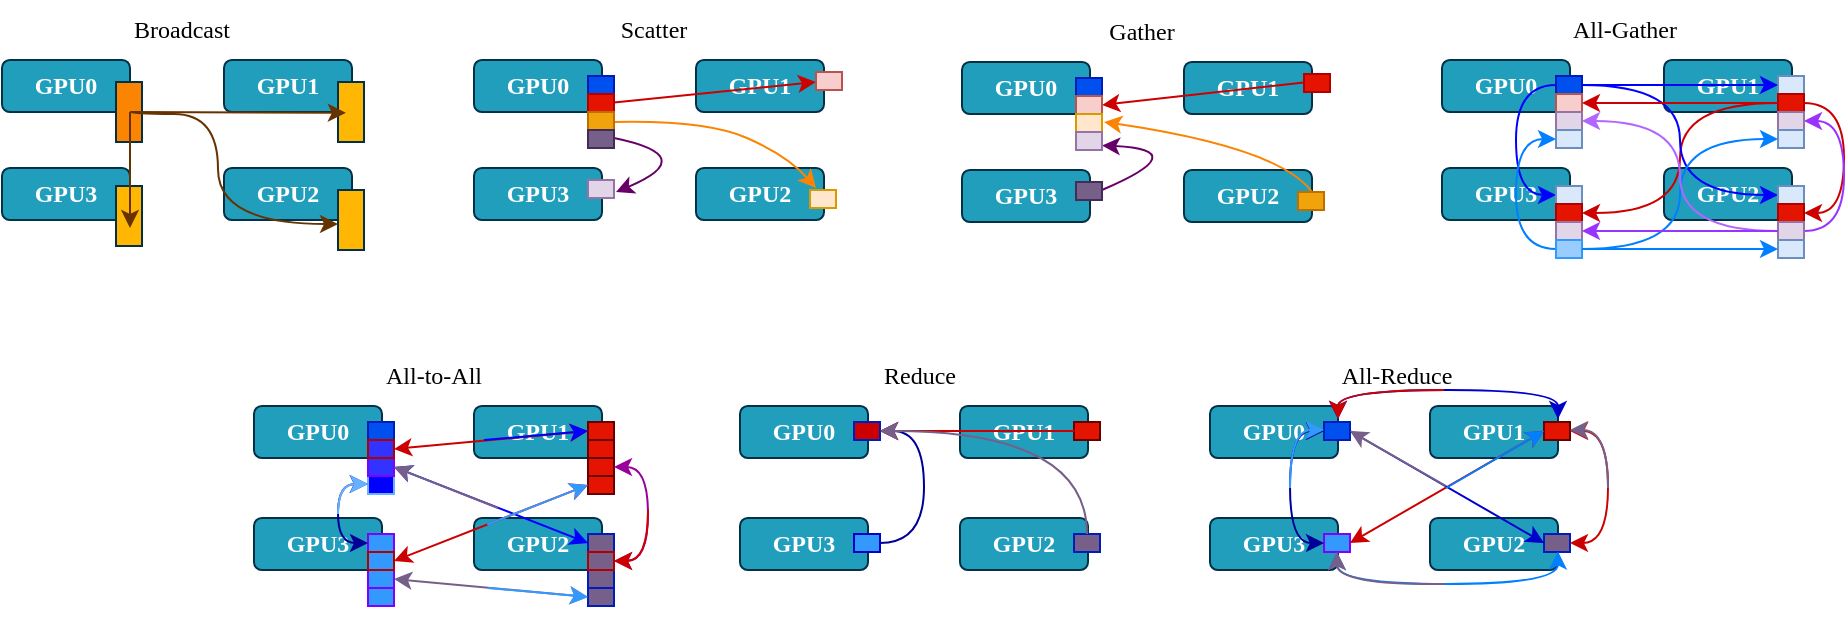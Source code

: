 <mxfile version="24.2.3" type="device">
  <diagram name="第 1 页" id="zwq7Ah3HIojLBDC0oGIu">
    <mxGraphModel dx="2390" dy="1402" grid="0" gridSize="10" guides="1" tooltips="1" connect="1" arrows="1" fold="1" page="1" pageScale="1" pageWidth="827" pageHeight="1169" math="0" shadow="0">
      <root>
        <mxCell id="0" />
        <mxCell id="1" parent="0" />
        <mxCell id="B3LrJPc8B4tYeZxi1916-1" value="&lt;b&gt;&lt;font color=&quot;#ffffff&quot; face=&quot;Verdana&quot;&gt;GPU0&lt;/font&gt;&lt;/b&gt;" style="rounded=1;whiteSpace=wrap;html=1;fillColor=#219EBC;strokeColor=#023047;" parent="1" vertex="1">
          <mxGeometry x="65" y="133" width="64" height="26" as="geometry" />
        </mxCell>
        <mxCell id="B3LrJPc8B4tYeZxi1916-2" value="&lt;b&gt;&lt;font color=&quot;#ffffff&quot; face=&quot;Verdana&quot;&gt;GPU1&lt;/font&gt;&lt;/b&gt;" style="rounded=1;whiteSpace=wrap;html=1;fillColor=#219EBC;strokeColor=#023047;" parent="1" vertex="1">
          <mxGeometry x="176" y="133" width="64" height="26" as="geometry" />
        </mxCell>
        <mxCell id="B3LrJPc8B4tYeZxi1916-3" value="&lt;b&gt;&lt;font color=&quot;#ffffff&quot; face=&quot;Verdana&quot;&gt;GPU2&lt;/font&gt;&lt;/b&gt;" style="rounded=1;whiteSpace=wrap;html=1;fillColor=#219EBC;strokeColor=#023047;" parent="1" vertex="1">
          <mxGeometry x="176" y="187" width="64" height="26" as="geometry" />
        </mxCell>
        <mxCell id="B3LrJPc8B4tYeZxi1916-4" value="&lt;b&gt;&lt;font color=&quot;#ffffff&quot; face=&quot;Verdana&quot;&gt;GPU3&lt;/font&gt;&lt;/b&gt;" style="rounded=1;whiteSpace=wrap;html=1;fillColor=#219EBC;strokeColor=#023047;" parent="1" vertex="1">
          <mxGeometry x="65" y="187" width="64" height="26" as="geometry" />
        </mxCell>
        <mxCell id="B3LrJPc8B4tYeZxi1916-5" value="" style="rounded=0;whiteSpace=wrap;html=1;fillColor=#FB8402;strokeColor=#023047;" parent="1" vertex="1">
          <mxGeometry x="122" y="144" width="13" height="30" as="geometry" />
        </mxCell>
        <mxCell id="B3LrJPc8B4tYeZxi1916-6" value="" style="rounded=0;whiteSpace=wrap;html=1;fillColor=#FFB703;strokeColor=#023047;" parent="1" vertex="1">
          <mxGeometry x="233" y="144" width="13" height="30" as="geometry" />
        </mxCell>
        <mxCell id="B3LrJPc8B4tYeZxi1916-8" value="" style="rounded=0;whiteSpace=wrap;html=1;fillColor=#FFB703;strokeColor=#023047;" parent="1" vertex="1">
          <mxGeometry x="233" y="198" width="13" height="30" as="geometry" />
        </mxCell>
        <mxCell id="B3LrJPc8B4tYeZxi1916-9" value="" style="rounded=0;whiteSpace=wrap;html=1;fillColor=#FFB703;strokeColor=#023047;" parent="1" vertex="1">
          <mxGeometry x="122" y="196" width="13" height="30" as="geometry" />
        </mxCell>
        <mxCell id="B3LrJPc8B4tYeZxi1916-10" value="" style="endArrow=classic;html=1;rounded=0;entryX=0.952;entryY=1.015;entryDx=0;entryDy=0;entryPerimeter=0;strokeColor=#663300;strokeWidth=1;" parent="1" target="B3LrJPc8B4tYeZxi1916-2" edge="1">
          <mxGeometry width="50" height="50" relative="1" as="geometry">
            <mxPoint x="129" y="159.005" as="sourcePoint" />
            <mxPoint x="227" y="152.44" as="targetPoint" />
          </mxGeometry>
        </mxCell>
        <mxCell id="B3LrJPc8B4tYeZxi1916-11" value="" style="endArrow=classic;html=1;rounded=0;strokeColor=#663300;strokeWidth=1;edgeStyle=orthogonalEdgeStyle;curved=1;" parent="1" target="B3LrJPc8B4tYeZxi1916-8" edge="1">
          <mxGeometry width="50" height="50" relative="1" as="geometry">
            <mxPoint x="129" y="159" as="sourcePoint" />
            <mxPoint x="228" y="192" as="targetPoint" />
            <Array as="points">
              <mxPoint x="173" y="160" />
              <mxPoint x="173" y="215" />
            </Array>
          </mxGeometry>
        </mxCell>
        <mxCell id="B3LrJPc8B4tYeZxi1916-12" value="" style="endArrow=classic;html=1;rounded=0;strokeColor=#663300;strokeWidth=1;" parent="1" edge="1">
          <mxGeometry width="50" height="50" relative="1" as="geometry">
            <mxPoint x="129" y="159" as="sourcePoint" />
            <mxPoint x="129" y="217" as="targetPoint" />
            <Array as="points">
              <mxPoint x="129" y="170" />
            </Array>
          </mxGeometry>
        </mxCell>
        <mxCell id="B3LrJPc8B4tYeZxi1916-16" value="&lt;font face=&quot;Verdana&quot;&gt;Broadcast&lt;/font&gt;" style="text;html=1;align=center;verticalAlign=middle;whiteSpace=wrap;rounded=0;" parent="1" vertex="1">
          <mxGeometry x="125" y="103" width="60" height="30" as="geometry" />
        </mxCell>
        <mxCell id="B3LrJPc8B4tYeZxi1916-17" value="&lt;b&gt;&lt;font color=&quot;#ffffff&quot; face=&quot;Verdana&quot;&gt;GPU0&lt;/font&gt;&lt;/b&gt;" style="rounded=1;whiteSpace=wrap;html=1;fillColor=#219EBC;strokeColor=#023047;" parent="1" vertex="1">
          <mxGeometry x="301" y="133" width="64" height="26" as="geometry" />
        </mxCell>
        <mxCell id="B3LrJPc8B4tYeZxi1916-18" value="&lt;b&gt;&lt;font color=&quot;#ffffff&quot; face=&quot;Verdana&quot;&gt;GPU1&lt;/font&gt;&lt;/b&gt;" style="rounded=1;whiteSpace=wrap;html=1;fillColor=#219EBC;strokeColor=#023047;" parent="1" vertex="1">
          <mxGeometry x="412" y="133" width="64" height="26" as="geometry" />
        </mxCell>
        <mxCell id="B3LrJPc8B4tYeZxi1916-19" value="&lt;b&gt;&lt;font color=&quot;#ffffff&quot; face=&quot;Verdana&quot;&gt;GPU2&lt;/font&gt;&lt;/b&gt;" style="rounded=1;whiteSpace=wrap;html=1;fillColor=#219EBC;strokeColor=#023047;" parent="1" vertex="1">
          <mxGeometry x="412" y="187" width="64" height="26" as="geometry" />
        </mxCell>
        <mxCell id="B3LrJPc8B4tYeZxi1916-20" value="&lt;b&gt;&lt;font color=&quot;#ffffff&quot; face=&quot;Verdana&quot;&gt;GPU3&lt;/font&gt;&lt;/b&gt;" style="rounded=1;whiteSpace=wrap;html=1;fillColor=#219EBC;strokeColor=#023047;" parent="1" vertex="1">
          <mxGeometry x="301" y="187" width="64" height="26" as="geometry" />
        </mxCell>
        <mxCell id="B3LrJPc8B4tYeZxi1916-25" value="" style="endArrow=classic;html=1;rounded=0;strokeColor=#CC0000;strokeWidth=1;" parent="1" edge="1">
          <mxGeometry width="50" height="50" relative="1" as="geometry">
            <mxPoint x="371" y="154.265" as="sourcePoint" />
            <mxPoint x="472" y="144" as="targetPoint" />
          </mxGeometry>
        </mxCell>
        <mxCell id="B3LrJPc8B4tYeZxi1916-26" value="" style="endArrow=classic;html=1;rounded=0;strokeColor=#FB8402;strokeWidth=1;curved=1;" parent="1" edge="1">
          <mxGeometry width="50" height="50" relative="1" as="geometry">
            <mxPoint x="371" y="164" as="sourcePoint" />
            <mxPoint x="472" y="197" as="targetPoint" />
            <Array as="points">
              <mxPoint x="417" y="163" />
              <mxPoint x="458" y="181" />
            </Array>
          </mxGeometry>
        </mxCell>
        <mxCell id="B3LrJPc8B4tYeZxi1916-27" value="" style="endArrow=classic;html=1;rounded=0;strokeColor=#660066;strokeWidth=1;curved=1;" parent="1" edge="1">
          <mxGeometry width="50" height="50" relative="1" as="geometry">
            <mxPoint x="371" y="172" as="sourcePoint" />
            <mxPoint x="372" y="199" as="targetPoint" />
            <Array as="points">
              <mxPoint x="371" y="172" />
              <mxPoint x="415" y="181" />
            </Array>
          </mxGeometry>
        </mxCell>
        <mxCell id="B3LrJPc8B4tYeZxi1916-28" value="&lt;font face=&quot;Verdana&quot;&gt;Scatter&lt;/font&gt;" style="text;html=1;align=center;verticalAlign=middle;whiteSpace=wrap;rounded=0;" parent="1" vertex="1">
          <mxGeometry x="361" y="103" width="60" height="30" as="geometry" />
        </mxCell>
        <mxCell id="B3LrJPc8B4tYeZxi1916-31" value="" style="rounded=0;whiteSpace=wrap;html=1;fillColor=#0050ef;strokeColor=#001DBC;fontColor=#ffffff;" parent="1" vertex="1">
          <mxGeometry x="358" y="141" width="13" height="9" as="geometry" />
        </mxCell>
        <mxCell id="B3LrJPc8B4tYeZxi1916-32" value="" style="rounded=0;whiteSpace=wrap;html=1;fillColor=#e51400;strokeColor=#B20000;fontColor=#ffffff;" parent="1" vertex="1">
          <mxGeometry x="358" y="150" width="13" height="9" as="geometry" />
        </mxCell>
        <mxCell id="B3LrJPc8B4tYeZxi1916-33" value="" style="rounded=0;whiteSpace=wrap;html=1;fillColor=#f0a30a;strokeColor=#BD7000;fontColor=#000000;" parent="1" vertex="1">
          <mxGeometry x="358" y="159" width="13" height="9" as="geometry" />
        </mxCell>
        <mxCell id="B3LrJPc8B4tYeZxi1916-34" value="" style="rounded=0;whiteSpace=wrap;html=1;fillColor=#76608a;strokeColor=#432D57;fontColor=#ffffff;" parent="1" vertex="1">
          <mxGeometry x="358" y="168" width="13" height="9" as="geometry" />
        </mxCell>
        <mxCell id="B3LrJPc8B4tYeZxi1916-36" value="" style="rounded=0;whiteSpace=wrap;html=1;fillColor=#f8cecc;strokeColor=#b85450;" parent="1" vertex="1">
          <mxGeometry x="472" y="139" width="13" height="9" as="geometry" />
        </mxCell>
        <mxCell id="B3LrJPc8B4tYeZxi1916-39" value="" style="rounded=0;whiteSpace=wrap;html=1;fillColor=#ffe6cc;strokeColor=#d79b00;" parent="1" vertex="1">
          <mxGeometry x="469" y="198" width="13" height="9" as="geometry" />
        </mxCell>
        <mxCell id="B3LrJPc8B4tYeZxi1916-40" value="" style="rounded=0;whiteSpace=wrap;html=1;fillColor=#e1d5e7;strokeColor=#9673a6;" parent="1" vertex="1">
          <mxGeometry x="358" y="193" width="13" height="9" as="geometry" />
        </mxCell>
        <mxCell id="B3LrJPc8B4tYeZxi1916-41" value="&lt;b&gt;&lt;font color=&quot;#ffffff&quot; face=&quot;Verdana&quot;&gt;GPU0&lt;/font&gt;&lt;/b&gt;" style="rounded=1;whiteSpace=wrap;html=1;fillColor=#219EBC;strokeColor=#023047;" parent="1" vertex="1">
          <mxGeometry x="545" y="134" width="64" height="26" as="geometry" />
        </mxCell>
        <mxCell id="B3LrJPc8B4tYeZxi1916-42" value="&lt;b&gt;&lt;font color=&quot;#ffffff&quot; face=&quot;Verdana&quot;&gt;GPU1&lt;/font&gt;&lt;/b&gt;" style="rounded=1;whiteSpace=wrap;html=1;fillColor=#219EBC;strokeColor=#023047;" parent="1" vertex="1">
          <mxGeometry x="656" y="134" width="64" height="26" as="geometry" />
        </mxCell>
        <mxCell id="B3LrJPc8B4tYeZxi1916-43" value="&lt;b&gt;&lt;font color=&quot;#ffffff&quot; face=&quot;Verdana&quot;&gt;GPU2&lt;/font&gt;&lt;/b&gt;" style="rounded=1;whiteSpace=wrap;html=1;fillColor=#219EBC;strokeColor=#023047;" parent="1" vertex="1">
          <mxGeometry x="656" y="188" width="64" height="26" as="geometry" />
        </mxCell>
        <mxCell id="B3LrJPc8B4tYeZxi1916-44" value="&lt;b&gt;&lt;font color=&quot;#ffffff&quot; face=&quot;Verdana&quot;&gt;GPU3&lt;/font&gt;&lt;/b&gt;" style="rounded=1;whiteSpace=wrap;html=1;fillColor=#219EBC;strokeColor=#023047;" parent="1" vertex="1">
          <mxGeometry x="545" y="188" width="64" height="26" as="geometry" />
        </mxCell>
        <mxCell id="B3LrJPc8B4tYeZxi1916-45" value="" style="endArrow=classic;html=1;rounded=0;strokeColor=#CC0000;strokeWidth=1;entryX=1;entryY=0.5;entryDx=0;entryDy=0;" parent="1" target="B3LrJPc8B4tYeZxi1916-50" edge="1">
          <mxGeometry width="50" height="50" relative="1" as="geometry">
            <mxPoint x="716" y="144.265" as="sourcePoint" />
            <mxPoint x="817" y="134" as="targetPoint" />
          </mxGeometry>
        </mxCell>
        <mxCell id="B3LrJPc8B4tYeZxi1916-46" value="" style="endArrow=classic;html=1;rounded=0;strokeColor=#FB8402;strokeWidth=1;curved=1;" parent="1" edge="1">
          <mxGeometry width="50" height="50" relative="1" as="geometry">
            <mxPoint x="720" y="199" as="sourcePoint" />
            <mxPoint x="616" y="164" as="targetPoint" />
            <Array as="points">
              <mxPoint x="704" y="177" />
            </Array>
          </mxGeometry>
        </mxCell>
        <mxCell id="B3LrJPc8B4tYeZxi1916-47" value="" style="endArrow=classic;html=1;rounded=0;strokeColor=#660066;strokeWidth=1;curved=1;entryX=1;entryY=0.75;entryDx=0;entryDy=0;" parent="1" target="B3LrJPc8B4tYeZxi1916-52" edge="1">
          <mxGeometry width="50" height="50" relative="1" as="geometry">
            <mxPoint x="615" y="198" as="sourcePoint" />
            <mxPoint x="616" y="225" as="targetPoint" />
            <Array as="points">
              <mxPoint x="615" y="198" />
              <mxPoint x="662" y="178" />
            </Array>
          </mxGeometry>
        </mxCell>
        <mxCell id="B3LrJPc8B4tYeZxi1916-48" value="&lt;font face=&quot;Verdana&quot;&gt;Gather&lt;/font&gt;" style="text;html=1;align=center;verticalAlign=middle;whiteSpace=wrap;rounded=0;" parent="1" vertex="1">
          <mxGeometry x="605" y="104" width="60" height="30" as="geometry" />
        </mxCell>
        <mxCell id="B3LrJPc8B4tYeZxi1916-49" value="" style="rounded=0;whiteSpace=wrap;html=1;fillColor=#0050ef;strokeColor=#001DBC;fontColor=#ffffff;" parent="1" vertex="1">
          <mxGeometry x="602" y="142" width="13" height="9" as="geometry" />
        </mxCell>
        <mxCell id="B3LrJPc8B4tYeZxi1916-50" value="" style="rounded=0;whiteSpace=wrap;html=1;fillColor=#f8cecc;strokeColor=#b85450;" parent="1" vertex="1">
          <mxGeometry x="602" y="151" width="13" height="9" as="geometry" />
        </mxCell>
        <mxCell id="B3LrJPc8B4tYeZxi1916-51" value="" style="rounded=0;whiteSpace=wrap;html=1;fillColor=#ffe6cc;strokeColor=#d79b00;" parent="1" vertex="1">
          <mxGeometry x="602" y="160" width="13" height="9" as="geometry" />
        </mxCell>
        <mxCell id="B3LrJPc8B4tYeZxi1916-52" value="" style="rounded=0;whiteSpace=wrap;html=1;fillColor=#e1d5e7;strokeColor=#9673a6;textShadow=1;shadow=0;glass=0;fillStyle=auto;" parent="1" vertex="1">
          <mxGeometry x="602" y="169" width="13" height="9" as="geometry" />
        </mxCell>
        <mxCell id="B3LrJPc8B4tYeZxi1916-53" value="" style="rounded=0;whiteSpace=wrap;html=1;fillColor=#e51400;strokeColor=#B20000;fontColor=#ffffff;" parent="1" vertex="1">
          <mxGeometry x="716" y="140" width="13" height="9" as="geometry" />
        </mxCell>
        <mxCell id="B3LrJPc8B4tYeZxi1916-54" value="" style="rounded=0;whiteSpace=wrap;html=1;fillColor=#f0a30a;strokeColor=#BD7000;fontColor=#000000;" parent="1" vertex="1">
          <mxGeometry x="713" y="199" width="13" height="9" as="geometry" />
        </mxCell>
        <mxCell id="B3LrJPc8B4tYeZxi1916-55" value="" style="rounded=0;whiteSpace=wrap;html=1;fillColor=#76608a;strokeColor=#432D57;fontColor=#ffffff;" parent="1" vertex="1">
          <mxGeometry x="602" y="194" width="13" height="9" as="geometry" />
        </mxCell>
        <mxCell id="B3LrJPc8B4tYeZxi1916-57" value="&lt;b&gt;&lt;font color=&quot;#ffffff&quot; face=&quot;Verdana&quot;&gt;GPU0&lt;/font&gt;&lt;/b&gt;" style="rounded=1;whiteSpace=wrap;html=1;fillColor=#219EBC;strokeColor=#023047;" parent="1" vertex="1">
          <mxGeometry x="785" y="133" width="64" height="26" as="geometry" />
        </mxCell>
        <mxCell id="B3LrJPc8B4tYeZxi1916-58" value="&lt;b&gt;&lt;font color=&quot;#ffffff&quot; face=&quot;Verdana&quot;&gt;GPU1&lt;/font&gt;&lt;/b&gt;" style="rounded=1;whiteSpace=wrap;html=1;fillColor=#219EBC;strokeColor=#023047;" parent="1" vertex="1">
          <mxGeometry x="896" y="133" width="64" height="26" as="geometry" />
        </mxCell>
        <mxCell id="B3LrJPc8B4tYeZxi1916-59" value="&lt;b&gt;&lt;font color=&quot;#ffffff&quot; face=&quot;Verdana&quot;&gt;GPU2&lt;/font&gt;&lt;/b&gt;" style="rounded=1;whiteSpace=wrap;html=1;fillColor=#219EBC;strokeColor=#023047;" parent="1" vertex="1">
          <mxGeometry x="896" y="187" width="64" height="26" as="geometry" />
        </mxCell>
        <mxCell id="B3LrJPc8B4tYeZxi1916-60" value="&lt;b&gt;&lt;font color=&quot;#ffffff&quot; face=&quot;Verdana&quot;&gt;GPU3&lt;/font&gt;&lt;/b&gt;" style="rounded=1;whiteSpace=wrap;html=1;fillColor=#219EBC;strokeColor=#023047;" parent="1" vertex="1">
          <mxGeometry x="785" y="187" width="64" height="26" as="geometry" />
        </mxCell>
        <mxCell id="B3LrJPc8B4tYeZxi1916-61" value="" style="endArrow=classic;html=1;rounded=0;strokeColor=#CC0000;strokeWidth=1;entryX=1;entryY=0.5;entryDx=0;entryDy=0;exitX=0;exitY=0.5;exitDx=0;exitDy=0;edgeStyle=orthogonalEdgeStyle;curved=1;" parent="1" source="B3LrJPc8B4tYeZxi1916-73" target="ndAY2oqiAzXvs3wGyAX--19" edge="1">
          <mxGeometry width="50" height="50" relative="1" as="geometry">
            <mxPoint x="956" y="143.265" as="sourcePoint" />
            <mxPoint x="1057" y="133" as="targetPoint" />
          </mxGeometry>
        </mxCell>
        <mxCell id="B3LrJPc8B4tYeZxi1916-64" value="&lt;font face=&quot;Verdana&quot;&gt;All-Gather&lt;/font&gt;" style="text;html=1;align=center;verticalAlign=middle;whiteSpace=wrap;rounded=0;" parent="1" vertex="1">
          <mxGeometry x="839" y="103" width="75" height="30" as="geometry" />
        </mxCell>
        <mxCell id="ndAY2oqiAzXvs3wGyAX--34" value="" style="edgeStyle=orthogonalEdgeStyle;rounded=0;orthogonalLoop=1;jettySize=auto;html=1;entryX=0;entryY=0.5;entryDx=0;entryDy=0;exitX=0;exitY=0.5;exitDx=0;exitDy=0;curved=1;strokeColor=#0000FF;" edge="1" parent="1" source="B3LrJPc8B4tYeZxi1916-65" target="ndAY2oqiAzXvs3wGyAX--18">
          <mxGeometry relative="1" as="geometry" />
        </mxCell>
        <mxCell id="B3LrJPc8B4tYeZxi1916-65" value="" style="rounded=0;whiteSpace=wrap;html=1;fillColor=#0050ef;strokeColor=#001DBC;fontColor=#ffffff;" parent="1" vertex="1">
          <mxGeometry x="842" y="141" width="13" height="9" as="geometry" />
        </mxCell>
        <mxCell id="B3LrJPc8B4tYeZxi1916-66" value="" style="rounded=0;whiteSpace=wrap;html=1;fillColor=#f8cecc;strokeColor=#b85450;" parent="1" vertex="1">
          <mxGeometry x="842" y="150" width="13" height="9" as="geometry" />
        </mxCell>
        <mxCell id="B3LrJPc8B4tYeZxi1916-67" value="" style="rounded=0;whiteSpace=wrap;html=1;fillColor=#E1D5E7;strokeColor=#9673A6;" parent="1" vertex="1">
          <mxGeometry x="842" y="159" width="13" height="9" as="geometry" />
        </mxCell>
        <mxCell id="B3LrJPc8B4tYeZxi1916-68" value="" style="rounded=0;whiteSpace=wrap;html=1;fillColor=#DAE8FC;strokeColor=#6C8EBF;textShadow=1;shadow=0;glass=0;fillStyle=auto;" parent="1" vertex="1">
          <mxGeometry x="842" y="168" width="13" height="9" as="geometry" />
        </mxCell>
        <mxCell id="B3LrJPc8B4tYeZxi1916-72" value="" style="rounded=0;whiteSpace=wrap;html=1;fillColor=#dae8fc;strokeColor=#6c8ebf;" parent="1" vertex="1">
          <mxGeometry x="953" y="141" width="13" height="9" as="geometry" />
        </mxCell>
        <mxCell id="ndAY2oqiAzXvs3wGyAX--31" value="" style="edgeStyle=orthogonalEdgeStyle;rounded=0;orthogonalLoop=1;jettySize=auto;html=1;entryX=1;entryY=0.5;entryDx=0;entryDy=0;exitX=1;exitY=0.5;exitDx=0;exitDy=0;curved=1;strokeColor=#CC0000;" edge="1" parent="1" source="B3LrJPc8B4tYeZxi1916-73" target="ndAY2oqiAzXvs3wGyAX--15">
          <mxGeometry relative="1" as="geometry">
            <mxPoint x="1046" y="154.5" as="targetPoint" />
          </mxGeometry>
        </mxCell>
        <mxCell id="B3LrJPc8B4tYeZxi1916-73" value="" style="rounded=0;whiteSpace=wrap;html=1;fillColor=#e51400;strokeColor=#B20000;fontColor=#ffffff;" parent="1" vertex="1">
          <mxGeometry x="953" y="150" width="13" height="9" as="geometry" />
        </mxCell>
        <mxCell id="B3LrJPc8B4tYeZxi1916-74" value="" style="rounded=0;whiteSpace=wrap;html=1;fillColor=#E1D5E7;strokeColor=#9673A6;" parent="1" vertex="1">
          <mxGeometry x="953" y="159" width="13" height="9" as="geometry" />
        </mxCell>
        <mxCell id="B3LrJPc8B4tYeZxi1916-75" value="" style="rounded=0;whiteSpace=wrap;html=1;fillColor=#DAE8FC;strokeColor=#6C8EBF;textShadow=1;shadow=0;glass=0;fillStyle=auto;" parent="1" vertex="1">
          <mxGeometry x="953" y="168" width="13" height="9" as="geometry" />
        </mxCell>
        <mxCell id="B3LrJPc8B4tYeZxi1916-76" value="" style="endArrow=classic;html=1;rounded=0;strokeColor=#0000FF;strokeWidth=1;entryX=0;entryY=0.5;entryDx=0;entryDy=0;exitX=1;exitY=0.5;exitDx=0;exitDy=0;edgeStyle=orthogonalEdgeStyle;curved=1;" parent="1" target="ndAY2oqiAzXvs3wGyAX--14" edge="1" source="B3LrJPc8B4tYeZxi1916-65">
          <mxGeometry width="50" height="50" relative="1" as="geometry">
            <mxPoint x="875" y="141" as="sourcePoint" />
            <mxPoint x="956" y="134" as="targetPoint" />
          </mxGeometry>
        </mxCell>
        <mxCell id="qSj3uGCnu17KBSY90LaT-1" value="&lt;b&gt;&lt;font color=&quot;#ffffff&quot; face=&quot;Verdana&quot;&gt;GPU0&lt;/font&gt;&lt;/b&gt;" style="rounded=1;whiteSpace=wrap;html=1;fillColor=#219EBC;strokeColor=#023047;" parent="1" vertex="1">
          <mxGeometry x="191" y="306" width="64" height="26" as="geometry" />
        </mxCell>
        <mxCell id="qSj3uGCnu17KBSY90LaT-8" value="&lt;font face=&quot;Verdana&quot;&gt;All-to-All&lt;/font&gt;" style="text;html=1;align=center;verticalAlign=middle;whiteSpace=wrap;rounded=0;" parent="1" vertex="1">
          <mxGeometry x="251" y="276" width="60" height="30" as="geometry" />
        </mxCell>
        <mxCell id="qSj3uGCnu17KBSY90LaT-9" value="" style="rounded=0;whiteSpace=wrap;html=1;fillColor=#0050ef;strokeColor=#001DBC;fontColor=#ffffff;" parent="1" vertex="1">
          <mxGeometry x="248" y="314" width="13" height="9" as="geometry" />
        </mxCell>
        <mxCell id="qSj3uGCnu17KBSY90LaT-12" value="" style="rounded=0;whiteSpace=wrap;html=1;fillColor=#0000FF;strokeColor=#66B2FF;fontColor=#ffffff;" parent="1" vertex="1">
          <mxGeometry x="248" y="341" width="13" height="9" as="geometry" />
        </mxCell>
        <mxCell id="qSj3uGCnu17KBSY90LaT-11" value="" style="rounded=0;whiteSpace=wrap;html=1;fillColor=#3333FF;strokeColor=#7F00FF;fontColor=#000000;" parent="1" vertex="1">
          <mxGeometry x="248" y="332" width="13" height="9" as="geometry" />
        </mxCell>
        <mxCell id="qSj3uGCnu17KBSY90LaT-10" value="" style="rounded=0;whiteSpace=wrap;html=1;fillColor=#3333FF;strokeColor=#B20000;fontColor=#ffffff;" parent="1" vertex="1">
          <mxGeometry x="248" y="323" width="13" height="9" as="geometry" />
        </mxCell>
        <mxCell id="qSj3uGCnu17KBSY90LaT-26" value="&lt;b&gt;&lt;font color=&quot;#ffffff&quot; face=&quot;Verdana&quot;&gt;GPU1&lt;/font&gt;&lt;/b&gt;" style="rounded=1;whiteSpace=wrap;html=1;fillColor=#219EBC;strokeColor=#023047;" parent="1" vertex="1">
          <mxGeometry x="301" y="306" width="64" height="26" as="geometry" />
        </mxCell>
        <mxCell id="qSj3uGCnu17KBSY90LaT-27" value="" style="rounded=0;whiteSpace=wrap;html=1;fillColor=#E51400;strokeColor=#660000;fontColor=#ffffff;" parent="1" vertex="1">
          <mxGeometry x="358" y="314" width="13" height="9" as="geometry" />
        </mxCell>
        <mxCell id="qSj3uGCnu17KBSY90LaT-28" value="" style="rounded=0;whiteSpace=wrap;html=1;fillColor=#E51400;strokeColor=#660000;fontColor=#ffffff;" parent="1" vertex="1">
          <mxGeometry x="358" y="341" width="13" height="9" as="geometry" />
        </mxCell>
        <mxCell id="qSj3uGCnu17KBSY90LaT-29" value="" style="rounded=0;whiteSpace=wrap;html=1;fillColor=#E51400;strokeColor=#660000;fontColor=#000000;" parent="1" vertex="1">
          <mxGeometry x="358" y="332" width="13" height="9" as="geometry" />
        </mxCell>
        <mxCell id="qSj3uGCnu17KBSY90LaT-30" value="" style="rounded=0;whiteSpace=wrap;html=1;fillColor=#E51400;strokeColor=#660000;fontColor=#ffffff;" parent="1" vertex="1">
          <mxGeometry x="358" y="323" width="13" height="9" as="geometry" />
        </mxCell>
        <mxCell id="qSj3uGCnu17KBSY90LaT-31" value="&lt;b&gt;&lt;font color=&quot;#ffffff&quot; face=&quot;Verdana&quot;&gt;GPU3&lt;/font&gt;&lt;/b&gt;" style="rounded=1;whiteSpace=wrap;html=1;fillColor=#219EBC;strokeColor=#023047;" parent="1" vertex="1">
          <mxGeometry x="191" y="362" width="64" height="26" as="geometry" />
        </mxCell>
        <mxCell id="qSj3uGCnu17KBSY90LaT-32" value="" style="rounded=0;whiteSpace=wrap;html=1;fillColor=#3399FF;strokeColor=#7F00FF;fontColor=#ffffff;" parent="1" vertex="1">
          <mxGeometry x="248" y="370" width="13" height="9" as="geometry" />
        </mxCell>
        <mxCell id="qSj3uGCnu17KBSY90LaT-33" value="" style="rounded=0;whiteSpace=wrap;html=1;fillColor=#3399FF;strokeColor=#7F00FF;fontColor=#ffffff;" parent="1" vertex="1">
          <mxGeometry x="248" y="397" width="13" height="9" as="geometry" />
        </mxCell>
        <mxCell id="qSj3uGCnu17KBSY90LaT-34" value="" style="rounded=0;whiteSpace=wrap;html=1;fillColor=#3399FF;strokeColor=#7F00FF;fontColor=#000000;" parent="1" vertex="1">
          <mxGeometry x="248" y="388" width="13" height="9" as="geometry" />
        </mxCell>
        <mxCell id="qSj3uGCnu17KBSY90LaT-35" value="" style="rounded=0;whiteSpace=wrap;html=1;fillColor=#3399FF;strokeColor=#B20000;fontColor=#ffffff;" parent="1" vertex="1">
          <mxGeometry x="248" y="379" width="13" height="9" as="geometry" />
        </mxCell>
        <mxCell id="qSj3uGCnu17KBSY90LaT-36" value="&lt;b&gt;&lt;font color=&quot;#ffffff&quot; face=&quot;Verdana&quot;&gt;GPU2&lt;/font&gt;&lt;/b&gt;" style="rounded=1;whiteSpace=wrap;html=1;fillColor=#219EBC;strokeColor=#023047;" parent="1" vertex="1">
          <mxGeometry x="301" y="362" width="64" height="26" as="geometry" />
        </mxCell>
        <mxCell id="qSj3uGCnu17KBSY90LaT-37" value="" style="rounded=0;whiteSpace=wrap;html=1;fillColor=#76608A;strokeColor=#001DBC;fontColor=#ffffff;" parent="1" vertex="1">
          <mxGeometry x="358" y="370" width="13" height="9" as="geometry" />
        </mxCell>
        <mxCell id="qSj3uGCnu17KBSY90LaT-38" value="" style="rounded=0;whiteSpace=wrap;html=1;fillColor=#76608A;strokeColor=#001DBC;fontColor=#ffffff;" parent="1" vertex="1">
          <mxGeometry x="358" y="397" width="13" height="9" as="geometry" />
        </mxCell>
        <mxCell id="qSj3uGCnu17KBSY90LaT-39" value="" style="rounded=0;whiteSpace=wrap;html=1;fillColor=#76608A;strokeColor=#001DBC;fontColor=#000000;" parent="1" vertex="1">
          <mxGeometry x="358" y="388" width="13" height="9" as="geometry" />
        </mxCell>
        <mxCell id="qSj3uGCnu17KBSY90LaT-40" value="" style="rounded=0;whiteSpace=wrap;html=1;fillColor=#76608A;strokeColor=#B20000;fontColor=#ffffff;" parent="1" vertex="1">
          <mxGeometry x="358" y="379" width="13" height="9" as="geometry" />
        </mxCell>
        <mxCell id="qSj3uGCnu17KBSY90LaT-41" value="" style="endArrow=classic;startArrow=classic;html=1;rounded=0;entryX=-0.009;entryY=0.441;entryDx=0;entryDy=0;exitX=0;exitY=0.5;exitDx=0;exitDy=0;edgeStyle=orthogonalEdgeStyle;strokeColor=#000099;elbow=vertical;curved=1;entryPerimeter=0;" parent="1" source="qSj3uGCnu17KBSY90LaT-32" target="qSj3uGCnu17KBSY90LaT-12" edge="1">
          <mxGeometry width="50" height="50" relative="1" as="geometry">
            <mxPoint x="289" y="379" as="sourcePoint" />
            <mxPoint x="339" y="329" as="targetPoint" />
            <Array as="points">
              <mxPoint x="233" y="375" />
              <mxPoint x="233" y="345" />
              <mxPoint x="248" y="345" />
            </Array>
          </mxGeometry>
        </mxCell>
        <mxCell id="qSj3uGCnu17KBSY90LaT-42" value="" style="endArrow=classic;startArrow=classic;html=1;rounded=0;exitX=1;exitY=0.5;exitDx=0;exitDy=0;entryX=0;entryY=0.5;entryDx=0;entryDy=0;strokeColor=#CC0000;" parent="1" source="qSj3uGCnu17KBSY90LaT-10" target="qSj3uGCnu17KBSY90LaT-27" edge="1">
          <mxGeometry width="50" height="50" relative="1" as="geometry">
            <mxPoint x="267" y="341" as="sourcePoint" />
            <mxPoint x="317" y="291" as="targetPoint" />
          </mxGeometry>
        </mxCell>
        <mxCell id="qSj3uGCnu17KBSY90LaT-43" value="" style="endArrow=classic;startArrow=classic;html=1;rounded=0;exitX=1;exitY=0.5;exitDx=0;exitDy=0;entryX=0;entryY=0.5;entryDx=0;entryDy=0;strokeColor=#0000FF;" parent="1" source="qSj3uGCnu17KBSY90LaT-11" target="qSj3uGCnu17KBSY90LaT-37" edge="1">
          <mxGeometry width="50" height="50" relative="1" as="geometry">
            <mxPoint x="267" y="341" as="sourcePoint" />
            <mxPoint x="317" y="291" as="targetPoint" />
          </mxGeometry>
        </mxCell>
        <mxCell id="qSj3uGCnu17KBSY90LaT-44" value="" style="endArrow=classic;startArrow=classic;html=1;rounded=0;exitX=1;exitY=0.5;exitDx=0;exitDy=0;entryX=0;entryY=0.5;entryDx=0;entryDy=0;strokeColor=#CC0000;" parent="1" source="qSj3uGCnu17KBSY90LaT-35" target="qSj3uGCnu17KBSY90LaT-28" edge="1">
          <mxGeometry width="50" height="50" relative="1" as="geometry">
            <mxPoint x="267" y="341" as="sourcePoint" />
            <mxPoint x="317" y="291" as="targetPoint" />
          </mxGeometry>
        </mxCell>
        <mxCell id="qSj3uGCnu17KBSY90LaT-45" value="" style="endArrow=classic;startArrow=classic;html=1;rounded=0;exitX=1;exitY=0.5;exitDx=0;exitDy=0;entryX=0;entryY=0.5;entryDx=0;entryDy=0;strokeColor=#76608A;" parent="1" source="qSj3uGCnu17KBSY90LaT-34" target="qSj3uGCnu17KBSY90LaT-38" edge="1">
          <mxGeometry width="50" height="50" relative="1" as="geometry">
            <mxPoint x="267" y="341" as="sourcePoint" />
            <mxPoint x="317" y="291" as="targetPoint" />
          </mxGeometry>
        </mxCell>
        <mxCell id="qSj3uGCnu17KBSY90LaT-48" value="" style="endArrow=classic;startArrow=classic;html=1;rounded=0;entryX=1;entryY=0.5;entryDx=0;entryDy=0;exitX=1;exitY=0.5;exitDx=0;exitDy=0;edgeStyle=orthogonalEdgeStyle;curved=1;strokeColor=#990099;" parent="1" source="qSj3uGCnu17KBSY90LaT-40" target="qSj3uGCnu17KBSY90LaT-29" edge="1">
          <mxGeometry width="50" height="50" relative="1" as="geometry">
            <mxPoint x="267" y="341" as="sourcePoint" />
            <mxPoint x="317" y="291" as="targetPoint" />
            <Array as="points">
              <mxPoint x="388" y="384" />
              <mxPoint x="388" y="337" />
            </Array>
          </mxGeometry>
        </mxCell>
        <mxCell id="qSj3uGCnu17KBSY90LaT-49" value="&lt;b&gt;&lt;font color=&quot;#ffffff&quot; face=&quot;Verdana&quot;&gt;GPU0&lt;/font&gt;&lt;/b&gt;" style="rounded=1;whiteSpace=wrap;html=1;fillColor=#219EBC;strokeColor=#023047;" parent="1" vertex="1">
          <mxGeometry x="434" y="306" width="64" height="26" as="geometry" />
        </mxCell>
        <mxCell id="qSj3uGCnu17KBSY90LaT-50" value="&lt;font face=&quot;Verdana&quot;&gt;Reduce&lt;/font&gt;" style="text;html=1;align=center;verticalAlign=middle;whiteSpace=wrap;rounded=0;" parent="1" vertex="1">
          <mxGeometry x="494" y="276" width="60" height="30" as="geometry" />
        </mxCell>
        <mxCell id="qSj3uGCnu17KBSY90LaT-51" value="" style="rounded=0;whiteSpace=wrap;html=1;fillColor=#CC0000;strokeColor=#001DBC;fontColor=#ffffff;" parent="1" vertex="1">
          <mxGeometry x="491" y="314" width="13" height="9" as="geometry" />
        </mxCell>
        <mxCell id="qSj3uGCnu17KBSY90LaT-55" value="&lt;b&gt;&lt;font color=&quot;#ffffff&quot; face=&quot;Verdana&quot;&gt;GPU1&lt;/font&gt;&lt;/b&gt;" style="rounded=1;whiteSpace=wrap;html=1;fillColor=#219EBC;strokeColor=#023047;" parent="1" vertex="1">
          <mxGeometry x="544" y="306" width="64" height="26" as="geometry" />
        </mxCell>
        <mxCell id="qSj3uGCnu17KBSY90LaT-56" value="" style="rounded=0;whiteSpace=wrap;html=1;fillColor=#E51400;strokeColor=#660000;fontColor=#ffffff;" parent="1" vertex="1">
          <mxGeometry x="601" y="314" width="13" height="9" as="geometry" />
        </mxCell>
        <mxCell id="qSj3uGCnu17KBSY90LaT-60" value="&lt;b&gt;&lt;font color=&quot;#ffffff&quot; face=&quot;Verdana&quot;&gt;GPU3&lt;/font&gt;&lt;/b&gt;" style="rounded=1;whiteSpace=wrap;html=1;fillColor=#219EBC;strokeColor=#023047;" parent="1" vertex="1">
          <mxGeometry x="434" y="362" width="64" height="26" as="geometry" />
        </mxCell>
        <mxCell id="qSj3uGCnu17KBSY90LaT-61" value="" style="rounded=0;whiteSpace=wrap;html=1;fillColor=#3399FF;strokeColor=#0000CC;fontColor=#ffffff;" parent="1" vertex="1">
          <mxGeometry x="491" y="370" width="13" height="9" as="geometry" />
        </mxCell>
        <mxCell id="qSj3uGCnu17KBSY90LaT-65" value="&lt;b&gt;&lt;font color=&quot;#ffffff&quot; face=&quot;Verdana&quot;&gt;GPU2&lt;/font&gt;&lt;/b&gt;" style="rounded=1;whiteSpace=wrap;html=1;fillColor=#219EBC;strokeColor=#023047;" parent="1" vertex="1">
          <mxGeometry x="544" y="362" width="64" height="26" as="geometry" />
        </mxCell>
        <mxCell id="qSj3uGCnu17KBSY90LaT-66" value="" style="rounded=0;whiteSpace=wrap;html=1;fillColor=#76608A;strokeColor=#001DBC;fontColor=#ffffff;" parent="1" vertex="1">
          <mxGeometry x="601" y="370" width="13" height="9" as="geometry" />
        </mxCell>
        <mxCell id="qSj3uGCnu17KBSY90LaT-70" value="" style="endArrow=none;startArrow=classic;html=1;rounded=0;entryX=1;entryY=0.5;entryDx=0;entryDy=0;exitX=1;exitY=0.5;exitDx=0;exitDy=0;edgeStyle=orthogonalEdgeStyle;strokeColor=#000099;elbow=vertical;curved=1;endFill=0;" parent="1" source="qSj3uGCnu17KBSY90LaT-51" target="qSj3uGCnu17KBSY90LaT-61" edge="1">
          <mxGeometry width="50" height="50" relative="1" as="geometry">
            <mxPoint x="532" y="379" as="sourcePoint" />
            <mxPoint x="491" y="345.5" as="targetPoint" />
            <Array as="points">
              <mxPoint x="526" y="319" />
              <mxPoint x="526" y="375" />
            </Array>
          </mxGeometry>
        </mxCell>
        <mxCell id="qSj3uGCnu17KBSY90LaT-71" value="" style="endArrow=none;startArrow=classic;html=1;rounded=0;exitX=1;exitY=0.5;exitDx=0;exitDy=0;entryX=0;entryY=0.5;entryDx=0;entryDy=0;strokeColor=#CC0000;endFill=0;" parent="1" source="qSj3uGCnu17KBSY90LaT-51" target="qSj3uGCnu17KBSY90LaT-56" edge="1">
          <mxGeometry width="50" height="50" relative="1" as="geometry">
            <mxPoint x="504" y="327.5" as="sourcePoint" />
            <mxPoint x="560" y="291" as="targetPoint" />
          </mxGeometry>
        </mxCell>
        <mxCell id="qSj3uGCnu17KBSY90LaT-86" value="" style="endArrow=classic;html=1;rounded=0;entryX=0;entryY=0.5;entryDx=0;entryDy=0;strokeColor=#0000FF;" parent="1" target="qSj3uGCnu17KBSY90LaT-27" edge="1">
          <mxGeometry width="50" height="50" relative="1" as="geometry">
            <mxPoint x="306" y="323" as="sourcePoint" />
            <mxPoint x="618" y="206" as="targetPoint" />
          </mxGeometry>
        </mxCell>
        <mxCell id="qSj3uGCnu17KBSY90LaT-87" value="" style="endArrow=classic;html=1;rounded=0;entryX=1;entryY=0.5;entryDx=0;entryDy=0;strokeColor=#76608A;" parent="1" target="qSj3uGCnu17KBSY90LaT-11" edge="1">
          <mxGeometry width="50" height="50" relative="1" as="geometry">
            <mxPoint x="313" y="357" as="sourcePoint" />
            <mxPoint x="456" y="301" as="targetPoint" />
          </mxGeometry>
        </mxCell>
        <mxCell id="qSj3uGCnu17KBSY90LaT-88" value="" style="endArrow=classic;html=1;rounded=0;entryX=0;entryY=0.5;entryDx=0;entryDy=0;exitX=0.104;exitY=0.126;exitDx=0;exitDy=0;exitPerimeter=0;strokeColor=#3399FF;" parent="1" source="qSj3uGCnu17KBSY90LaT-36" target="qSj3uGCnu17KBSY90LaT-28" edge="1">
          <mxGeometry width="50" height="50" relative="1" as="geometry">
            <mxPoint x="406" y="351" as="sourcePoint" />
            <mxPoint x="456" y="301" as="targetPoint" />
          </mxGeometry>
        </mxCell>
        <mxCell id="qSj3uGCnu17KBSY90LaT-89" value="" style="endArrow=classic;html=1;rounded=0;entryX=0;entryY=0.5;entryDx=0;entryDy=0;strokeColor=#3399FF;" parent="1" target="qSj3uGCnu17KBSY90LaT-38" edge="1">
          <mxGeometry width="50" height="50" relative="1" as="geometry">
            <mxPoint x="308" y="397" as="sourcePoint" />
            <mxPoint x="456" y="301" as="targetPoint" />
          </mxGeometry>
        </mxCell>
        <mxCell id="qSj3uGCnu17KBSY90LaT-90" value="" style="endArrow=classic;html=1;rounded=0;entryX=1;entryY=0.5;entryDx=0;entryDy=0;edgeStyle=orthogonalEdgeStyle;curved=1;strokeColor=#CC0000;" parent="1" target="qSj3uGCnu17KBSY90LaT-40" edge="1">
          <mxGeometry width="50" height="50" relative="1" as="geometry">
            <mxPoint x="388" y="358" as="sourcePoint" />
            <mxPoint x="456" y="301" as="targetPoint" />
            <Array as="points">
              <mxPoint x="388" y="384" />
            </Array>
          </mxGeometry>
        </mxCell>
        <mxCell id="qSj3uGCnu17KBSY90LaT-91" value="" style="endArrow=classic;html=1;rounded=0;entryX=0;entryY=0.5;entryDx=0;entryDy=0;edgeStyle=orthogonalEdgeStyle;curved=1;strokeColor=#66B2FF;" parent="1" target="qSj3uGCnu17KBSY90LaT-12" edge="1">
          <mxGeometry width="50" height="50" relative="1" as="geometry">
            <mxPoint x="233" y="360" as="sourcePoint" />
            <mxPoint x="307" y="305" as="targetPoint" />
            <Array as="points">
              <mxPoint x="233" y="345" />
              <mxPoint x="248" y="345" />
            </Array>
          </mxGeometry>
        </mxCell>
        <mxCell id="qSj3uGCnu17KBSY90LaT-93" value="&lt;b&gt;&lt;font color=&quot;#ffffff&quot; face=&quot;Verdana&quot;&gt;GPU0&lt;/font&gt;&lt;/b&gt;" style="rounded=1;whiteSpace=wrap;html=1;fillColor=#219EBC;strokeColor=#023047;" parent="1" vertex="1">
          <mxGeometry x="669" y="306" width="64" height="26" as="geometry" />
        </mxCell>
        <mxCell id="qSj3uGCnu17KBSY90LaT-94" value="&lt;font face=&quot;Verdana&quot;&gt;All-Reduce&lt;/font&gt;" style="text;html=1;align=center;verticalAlign=middle;whiteSpace=wrap;rounded=0;" parent="1" vertex="1">
          <mxGeometry x="729" y="276" width="67" height="30" as="geometry" />
        </mxCell>
        <mxCell id="qSj3uGCnu17KBSY90LaT-95" value="" style="rounded=0;whiteSpace=wrap;html=1;fillColor=#0050ef;strokeColor=#001DBC;fontColor=#ffffff;" parent="1" vertex="1">
          <mxGeometry x="726" y="314" width="13" height="9" as="geometry" />
        </mxCell>
        <mxCell id="qSj3uGCnu17KBSY90LaT-96" value="&lt;b&gt;&lt;font color=&quot;#ffffff&quot; face=&quot;Verdana&quot;&gt;GPU1&lt;/font&gt;&lt;/b&gt;" style="rounded=1;whiteSpace=wrap;html=1;fillColor=#219EBC;strokeColor=#023047;" parent="1" vertex="1">
          <mxGeometry x="779" y="306" width="64" height="26" as="geometry" />
        </mxCell>
        <mxCell id="qSj3uGCnu17KBSY90LaT-97" value="" style="rounded=0;whiteSpace=wrap;html=1;fillColor=#E51400;strokeColor=#660000;fontColor=#ffffff;" parent="1" vertex="1">
          <mxGeometry x="836" y="314" width="13" height="9" as="geometry" />
        </mxCell>
        <mxCell id="qSj3uGCnu17KBSY90LaT-98" value="&lt;b&gt;&lt;font color=&quot;#ffffff&quot; face=&quot;Verdana&quot;&gt;GPU3&lt;/font&gt;&lt;/b&gt;" style="rounded=1;whiteSpace=wrap;html=1;fillColor=#219EBC;strokeColor=#023047;" parent="1" vertex="1">
          <mxGeometry x="669" y="362" width="64" height="26" as="geometry" />
        </mxCell>
        <mxCell id="qSj3uGCnu17KBSY90LaT-99" value="" style="rounded=0;whiteSpace=wrap;html=1;fillColor=#3399FF;strokeColor=#7F00FF;fontColor=#ffffff;" parent="1" vertex="1">
          <mxGeometry x="726" y="370" width="13" height="9" as="geometry" />
        </mxCell>
        <mxCell id="qSj3uGCnu17KBSY90LaT-100" value="&lt;b&gt;&lt;font color=&quot;#ffffff&quot; face=&quot;Verdana&quot;&gt;GPU2&lt;/font&gt;&lt;/b&gt;" style="rounded=1;whiteSpace=wrap;html=1;fillColor=#219EBC;strokeColor=#023047;" parent="1" vertex="1">
          <mxGeometry x="779" y="362" width="64" height="26" as="geometry" />
        </mxCell>
        <mxCell id="qSj3uGCnu17KBSY90LaT-101" value="" style="rounded=0;whiteSpace=wrap;html=1;fillColor=#76608A;strokeColor=#001DBC;fontColor=#ffffff;" parent="1" vertex="1">
          <mxGeometry x="836" y="370" width="13" height="9" as="geometry" />
        </mxCell>
        <mxCell id="qSj3uGCnu17KBSY90LaT-102" value="" style="endArrow=classic;startArrow=classic;html=1;rounded=0;entryX=0;entryY=0.5;entryDx=0;entryDy=0;exitX=0;exitY=0.5;exitDx=0;exitDy=0;edgeStyle=orthogonalEdgeStyle;strokeColor=#000099;elbow=vertical;curved=1;" parent="1" source="qSj3uGCnu17KBSY90LaT-99" target="qSj3uGCnu17KBSY90LaT-95" edge="1">
          <mxGeometry width="50" height="50" relative="1" as="geometry">
            <mxPoint x="767" y="379" as="sourcePoint" />
            <mxPoint x="726" y="345.5" as="targetPoint" />
            <Array as="points">
              <mxPoint x="709" y="375" />
              <mxPoint x="709" y="319" />
            </Array>
          </mxGeometry>
        </mxCell>
        <mxCell id="qSj3uGCnu17KBSY90LaT-103" value="" style="endArrow=classic;startArrow=classic;html=1;rounded=0;exitX=1;exitY=0.25;exitDx=0;exitDy=0;entryX=1;entryY=0.25;entryDx=0;entryDy=0;strokeColor=#0000CC;edgeStyle=orthogonalEdgeStyle;curved=1;" parent="1" target="qSj3uGCnu17KBSY90LaT-96" edge="1" source="qSj3uGCnu17KBSY90LaT-93">
          <mxGeometry width="50" height="50" relative="1" as="geometry">
            <mxPoint x="739" y="327.5" as="sourcePoint" />
            <mxPoint x="795" y="291" as="targetPoint" />
            <Array as="points">
              <mxPoint x="733" y="298" />
              <mxPoint x="843" y="298" />
            </Array>
          </mxGeometry>
        </mxCell>
        <mxCell id="qSj3uGCnu17KBSY90LaT-105" value="" style="endArrow=classic;html=1;rounded=0;entryX=1;entryY=0.5;entryDx=0;entryDy=0;exitX=0.5;exitY=0;exitDx=0;exitDy=0;edgeStyle=orthogonalEdgeStyle;curved=1;strokeColor=#76608A;" parent="1" source="qSj3uGCnu17KBSY90LaT-66" target="qSj3uGCnu17KBSY90LaT-51" edge="1">
          <mxGeometry width="50" height="50" relative="1" as="geometry">
            <mxPoint x="586" y="373" as="sourcePoint" />
            <mxPoint x="482" y="323.0" as="targetPoint" />
            <Array as="points">
              <mxPoint x="607" y="319" />
            </Array>
          </mxGeometry>
        </mxCell>
        <mxCell id="qSj3uGCnu17KBSY90LaT-106" value="" style="endArrow=classic;html=1;rounded=0;entryX=0;entryY=0.5;entryDx=0;entryDy=0;edgeStyle=orthogonalEdgeStyle;curved=1;strokeColor=#3399FF;" parent="1" target="qSj3uGCnu17KBSY90LaT-95" edge="1">
          <mxGeometry width="50" height="50" relative="1" as="geometry">
            <mxPoint x="709" y="347" as="sourcePoint" />
            <mxPoint x="753" y="313" as="targetPoint" />
            <Array as="points">
              <mxPoint x="709" y="318" />
              <mxPoint x="726" y="318" />
            </Array>
          </mxGeometry>
        </mxCell>
        <mxCell id="ndAY2oqiAzXvs3wGyAX--1" value="" style="endArrow=classic;startArrow=classic;html=1;rounded=0;entryX=1;entryY=0.5;entryDx=0;entryDy=0;exitX=1;exitY=0.5;exitDx=0;exitDy=0;edgeStyle=orthogonalEdgeStyle;curved=1;strokeColor=#CC0000;" edge="1" parent="1" source="qSj3uGCnu17KBSY90LaT-101" target="qSj3uGCnu17KBSY90LaT-97">
          <mxGeometry width="50" height="50" relative="1" as="geometry">
            <mxPoint x="808" y="400" as="sourcePoint" />
            <mxPoint x="858" y="350" as="targetPoint" />
            <Array as="points">
              <mxPoint x="868" y="375" />
              <mxPoint x="868" y="319" />
            </Array>
          </mxGeometry>
        </mxCell>
        <mxCell id="ndAY2oqiAzXvs3wGyAX--2" value="" style="endArrow=classic;html=1;rounded=0;entryX=1;entryY=0.5;entryDx=0;entryDy=0;edgeStyle=orthogonalEdgeStyle;curved=1;strokeColor=#76608A;" edge="1" parent="1" target="qSj3uGCnu17KBSY90LaT-97">
          <mxGeometry width="50" height="50" relative="1" as="geometry">
            <mxPoint x="868" y="347" as="sourcePoint" />
            <mxPoint x="842" y="336" as="targetPoint" />
            <Array as="points">
              <mxPoint x="868" y="318" />
              <mxPoint x="849" y="318" />
            </Array>
          </mxGeometry>
        </mxCell>
        <mxCell id="ndAY2oqiAzXvs3wGyAX--4" value="" style="endArrow=classic;html=1;rounded=0;entryX=1;entryY=0.25;entryDx=0;entryDy=0;edgeStyle=orthogonalEdgeStyle;curved=1;strokeColor=#CC0000;" edge="1" parent="1" target="qSj3uGCnu17KBSY90LaT-93">
          <mxGeometry width="50" height="50" relative="1" as="geometry">
            <mxPoint x="786" y="298" as="sourcePoint" />
            <mxPoint x="818" y="294" as="targetPoint" />
            <Array as="points">
              <mxPoint x="733" y="298" />
            </Array>
          </mxGeometry>
        </mxCell>
        <mxCell id="ndAY2oqiAzXvs3wGyAX--6" value="" style="endArrow=classic;startArrow=classic;html=1;rounded=0;entryX=1.009;entryY=0.644;entryDx=0;entryDy=0;entryPerimeter=0;exitX=0.5;exitY=1;exitDx=0;exitDy=0;edgeStyle=orthogonalEdgeStyle;curved=1;strokeColor=#007FFF;" edge="1" parent="1" source="qSj3uGCnu17KBSY90LaT-99" target="qSj3uGCnu17KBSY90LaT-100">
          <mxGeometry width="50" height="50" relative="1" as="geometry">
            <mxPoint x="751" y="396" as="sourcePoint" />
            <mxPoint x="822" y="332" as="targetPoint" />
            <Array as="points">
              <mxPoint x="733" y="395" />
              <mxPoint x="843" y="395" />
              <mxPoint x="843" y="379" />
            </Array>
          </mxGeometry>
        </mxCell>
        <mxCell id="ndAY2oqiAzXvs3wGyAX--7" value="" style="endArrow=classic;html=1;rounded=0;entryX=0.5;entryY=1;entryDx=0;entryDy=0;edgeStyle=orthogonalEdgeStyle;curved=1;strokeColor=#76608A;" edge="1" parent="1" target="qSj3uGCnu17KBSY90LaT-99">
          <mxGeometry width="50" height="50" relative="1" as="geometry">
            <mxPoint x="786" y="395" as="sourcePoint" />
            <mxPoint x="732" y="397" as="targetPoint" />
          </mxGeometry>
        </mxCell>
        <mxCell id="ndAY2oqiAzXvs3wGyAX--9" value="" style="endArrow=classic;startArrow=classic;html=1;rounded=0;entryX=0;entryY=0.5;entryDx=0;entryDy=0;exitX=1;exitY=0.5;exitDx=0;exitDy=0;strokeColor=#CC0000;" edge="1" parent="1" source="qSj3uGCnu17KBSY90LaT-99" target="qSj3uGCnu17KBSY90LaT-97">
          <mxGeometry width="50" height="50" relative="1" as="geometry">
            <mxPoint x="774" y="377" as="sourcePoint" />
            <mxPoint x="824" y="327" as="targetPoint" />
          </mxGeometry>
        </mxCell>
        <mxCell id="ndAY2oqiAzXvs3wGyAX--11" value="" style="endArrow=classic;html=1;rounded=0;entryX=0;entryY=0.5;entryDx=0;entryDy=0;exitX=1;exitY=0.5;exitDx=0;exitDy=0;strokeColor=#0000CC;" edge="1" parent="1" source="qSj3uGCnu17KBSY90LaT-95" target="qSj3uGCnu17KBSY90LaT-101">
          <mxGeometry width="50" height="50" relative="1" as="geometry">
            <mxPoint x="774" y="377" as="sourcePoint" />
            <mxPoint x="824" y="327" as="targetPoint" />
          </mxGeometry>
        </mxCell>
        <mxCell id="ndAY2oqiAzXvs3wGyAX--12" value="" style="endArrow=classic;html=1;rounded=0;entryX=0;entryY=0.5;entryDx=0;entryDy=0;strokeColor=#007FFF;" edge="1" parent="1" target="qSj3uGCnu17KBSY90LaT-97">
          <mxGeometry width="50" height="50" relative="1" as="geometry">
            <mxPoint x="787" y="347" as="sourcePoint" />
            <mxPoint x="824" y="327" as="targetPoint" />
          </mxGeometry>
        </mxCell>
        <mxCell id="ndAY2oqiAzXvs3wGyAX--13" value="" style="endArrow=classic;html=1;rounded=0;entryX=1;entryY=0.5;entryDx=0;entryDy=0;strokeColor=#76608A;" edge="1" parent="1" target="qSj3uGCnu17KBSY90LaT-95">
          <mxGeometry width="50" height="50" relative="1" as="geometry">
            <mxPoint x="787" y="346" as="sourcePoint" />
            <mxPoint x="833" y="293" as="targetPoint" />
          </mxGeometry>
        </mxCell>
        <mxCell id="ndAY2oqiAzXvs3wGyAX--14" value="" style="rounded=0;whiteSpace=wrap;html=1;fillColor=#DAE8FC;strokeColor=#6C8EBF;" vertex="1" parent="1">
          <mxGeometry x="953" y="196" width="13" height="9" as="geometry" />
        </mxCell>
        <mxCell id="ndAY2oqiAzXvs3wGyAX--15" value="" style="rounded=0;whiteSpace=wrap;html=1;fillColor=#e51400;strokeColor=#B20000;fontColor=#ffffff;" vertex="1" parent="1">
          <mxGeometry x="953" y="205" width="13" height="9" as="geometry" />
        </mxCell>
        <mxCell id="ndAY2oqiAzXvs3wGyAX--33" value="" style="edgeStyle=orthogonalEdgeStyle;rounded=0;orthogonalLoop=1;jettySize=auto;html=1;entryX=1;entryY=0.5;entryDx=0;entryDy=0;exitX=1;exitY=0.5;exitDx=0;exitDy=0;strokeColor=#9933FF;curved=1;" edge="1" parent="1" source="ndAY2oqiAzXvs3wGyAX--16" target="B3LrJPc8B4tYeZxi1916-74">
          <mxGeometry relative="1" as="geometry">
            <mxPoint x="1046" y="218.5" as="targetPoint" />
          </mxGeometry>
        </mxCell>
        <mxCell id="ndAY2oqiAzXvs3wGyAX--16" value="" style="rounded=0;whiteSpace=wrap;html=1;fillColor=#E1D5E7;strokeColor=#9673A6;" vertex="1" parent="1">
          <mxGeometry x="953" y="214" width="13" height="9" as="geometry" />
        </mxCell>
        <mxCell id="ndAY2oqiAzXvs3wGyAX--17" value="" style="rounded=0;whiteSpace=wrap;html=1;fillColor=#DAE8FC;strokeColor=#6C8EBF;textShadow=1;shadow=0;glass=0;fillStyle=auto;" vertex="1" parent="1">
          <mxGeometry x="953" y="223" width="13" height="9" as="geometry" />
        </mxCell>
        <mxCell id="ndAY2oqiAzXvs3wGyAX--18" value="" style="rounded=0;whiteSpace=wrap;html=1;fillColor=#DAE8FC;strokeColor=#6c8ebf;" vertex="1" parent="1">
          <mxGeometry x="842" y="196" width="13" height="9" as="geometry" />
        </mxCell>
        <mxCell id="ndAY2oqiAzXvs3wGyAX--19" value="" style="rounded=0;whiteSpace=wrap;html=1;fillColor=#e51400;strokeColor=#B20000;fontColor=#ffffff;" vertex="1" parent="1">
          <mxGeometry x="842" y="205" width="13" height="9" as="geometry" />
        </mxCell>
        <mxCell id="ndAY2oqiAzXvs3wGyAX--20" value="" style="rounded=0;whiteSpace=wrap;html=1;fillColor=#E1D5E7;strokeColor=#9673A6;" vertex="1" parent="1">
          <mxGeometry x="842" y="214" width="13" height="9" as="geometry" />
        </mxCell>
        <mxCell id="ndAY2oqiAzXvs3wGyAX--25" value="" style="edgeStyle=orthogonalEdgeStyle;rounded=0;orthogonalLoop=1;jettySize=auto;html=1;strokeColor=#007FFF;entryX=0;entryY=0.5;entryDx=0;entryDy=0;curved=1;" edge="1" parent="1" source="ndAY2oqiAzXvs3wGyAX--21" target="B3LrJPc8B4tYeZxi1916-75">
          <mxGeometry relative="1" as="geometry" />
        </mxCell>
        <mxCell id="ndAY2oqiAzXvs3wGyAX--35" value="" style="edgeStyle=orthogonalEdgeStyle;rounded=0;orthogonalLoop=1;jettySize=auto;html=1;entryX=0;entryY=0.5;entryDx=0;entryDy=0;exitX=0;exitY=0.5;exitDx=0;exitDy=0;strokeColor=#007FFF;curved=1;" edge="1" parent="1" source="ndAY2oqiAzXvs3wGyAX--21" target="B3LrJPc8B4tYeZxi1916-68">
          <mxGeometry relative="1" as="geometry" />
        </mxCell>
        <mxCell id="ndAY2oqiAzXvs3wGyAX--21" value="" style="rounded=0;whiteSpace=wrap;html=1;fillColor=#99CCFF;strokeColor=#3399FF;textShadow=1;shadow=0;glass=0;fillStyle=auto;" vertex="1" parent="1">
          <mxGeometry x="842" y="223" width="13" height="9" as="geometry" />
        </mxCell>
        <mxCell id="ndAY2oqiAzXvs3wGyAX--24" value="" style="endArrow=classic;html=1;rounded=0;strokeColor=#B266FF;strokeWidth=1;entryX=1;entryY=0.5;entryDx=0;entryDy=0;exitX=0;exitY=0.5;exitDx=0;exitDy=0;edgeStyle=orthogonalEdgeStyle;curved=1;" edge="1" parent="1" source="ndAY2oqiAzXvs3wGyAX--16" target="B3LrJPc8B4tYeZxi1916-67">
          <mxGeometry width="50" height="50" relative="1" as="geometry">
            <mxPoint x="963" y="165" as="sourcePoint" />
            <mxPoint x="865" y="165" as="targetPoint" />
          </mxGeometry>
        </mxCell>
        <mxCell id="ndAY2oqiAzXvs3wGyAX--26" value="" style="endArrow=classic;html=1;rounded=0;exitX=1;exitY=0.5;exitDx=0;exitDy=0;entryX=0;entryY=0.5;entryDx=0;entryDy=0;strokeColor=#007FFF;" edge="1" parent="1" source="ndAY2oqiAzXvs3wGyAX--21" target="ndAY2oqiAzXvs3wGyAX--17">
          <mxGeometry width="50" height="50" relative="1" as="geometry">
            <mxPoint x="865" y="235" as="sourcePoint" />
            <mxPoint x="915" y="185" as="targetPoint" />
          </mxGeometry>
        </mxCell>
        <mxCell id="ndAY2oqiAzXvs3wGyAX--27" value="" style="endArrow=classic;html=1;rounded=0;exitX=0;exitY=0.5;exitDx=0;exitDy=0;entryX=1;entryY=0.5;entryDx=0;entryDy=0;strokeColor=#9933FF;" edge="1" parent="1" source="ndAY2oqiAzXvs3wGyAX--16" target="ndAY2oqiAzXvs3wGyAX--20">
          <mxGeometry width="50" height="50" relative="1" as="geometry">
            <mxPoint x="877" y="217" as="sourcePoint" />
            <mxPoint x="927" y="167" as="targetPoint" />
          </mxGeometry>
        </mxCell>
        <mxCell id="ndAY2oqiAzXvs3wGyAX--28" value="" style="endArrow=classic;html=1;rounded=0;entryX=0;entryY=0.5;entryDx=0;entryDy=0;exitX=1;exitY=0.5;exitDx=0;exitDy=0;strokeColor=#0000FF;" edge="1" parent="1" source="B3LrJPc8B4tYeZxi1916-65" target="B3LrJPc8B4tYeZxi1916-72">
          <mxGeometry width="50" height="50" relative="1" as="geometry">
            <mxPoint x="877" y="203" as="sourcePoint" />
            <mxPoint x="927" y="153" as="targetPoint" />
          </mxGeometry>
        </mxCell>
        <mxCell id="ndAY2oqiAzXvs3wGyAX--29" value="" style="endArrow=classic;html=1;rounded=0;entryX=1;entryY=0.5;entryDx=0;entryDy=0;exitX=0;exitY=0.5;exitDx=0;exitDy=0;strokeColor=#CC0000;" edge="1" parent="1" source="B3LrJPc8B4tYeZxi1916-73" target="B3LrJPc8B4tYeZxi1916-66">
          <mxGeometry width="50" height="50" relative="1" as="geometry">
            <mxPoint x="877" y="203" as="sourcePoint" />
            <mxPoint x="927" y="153" as="targetPoint" />
          </mxGeometry>
        </mxCell>
      </root>
    </mxGraphModel>
  </diagram>
</mxfile>
